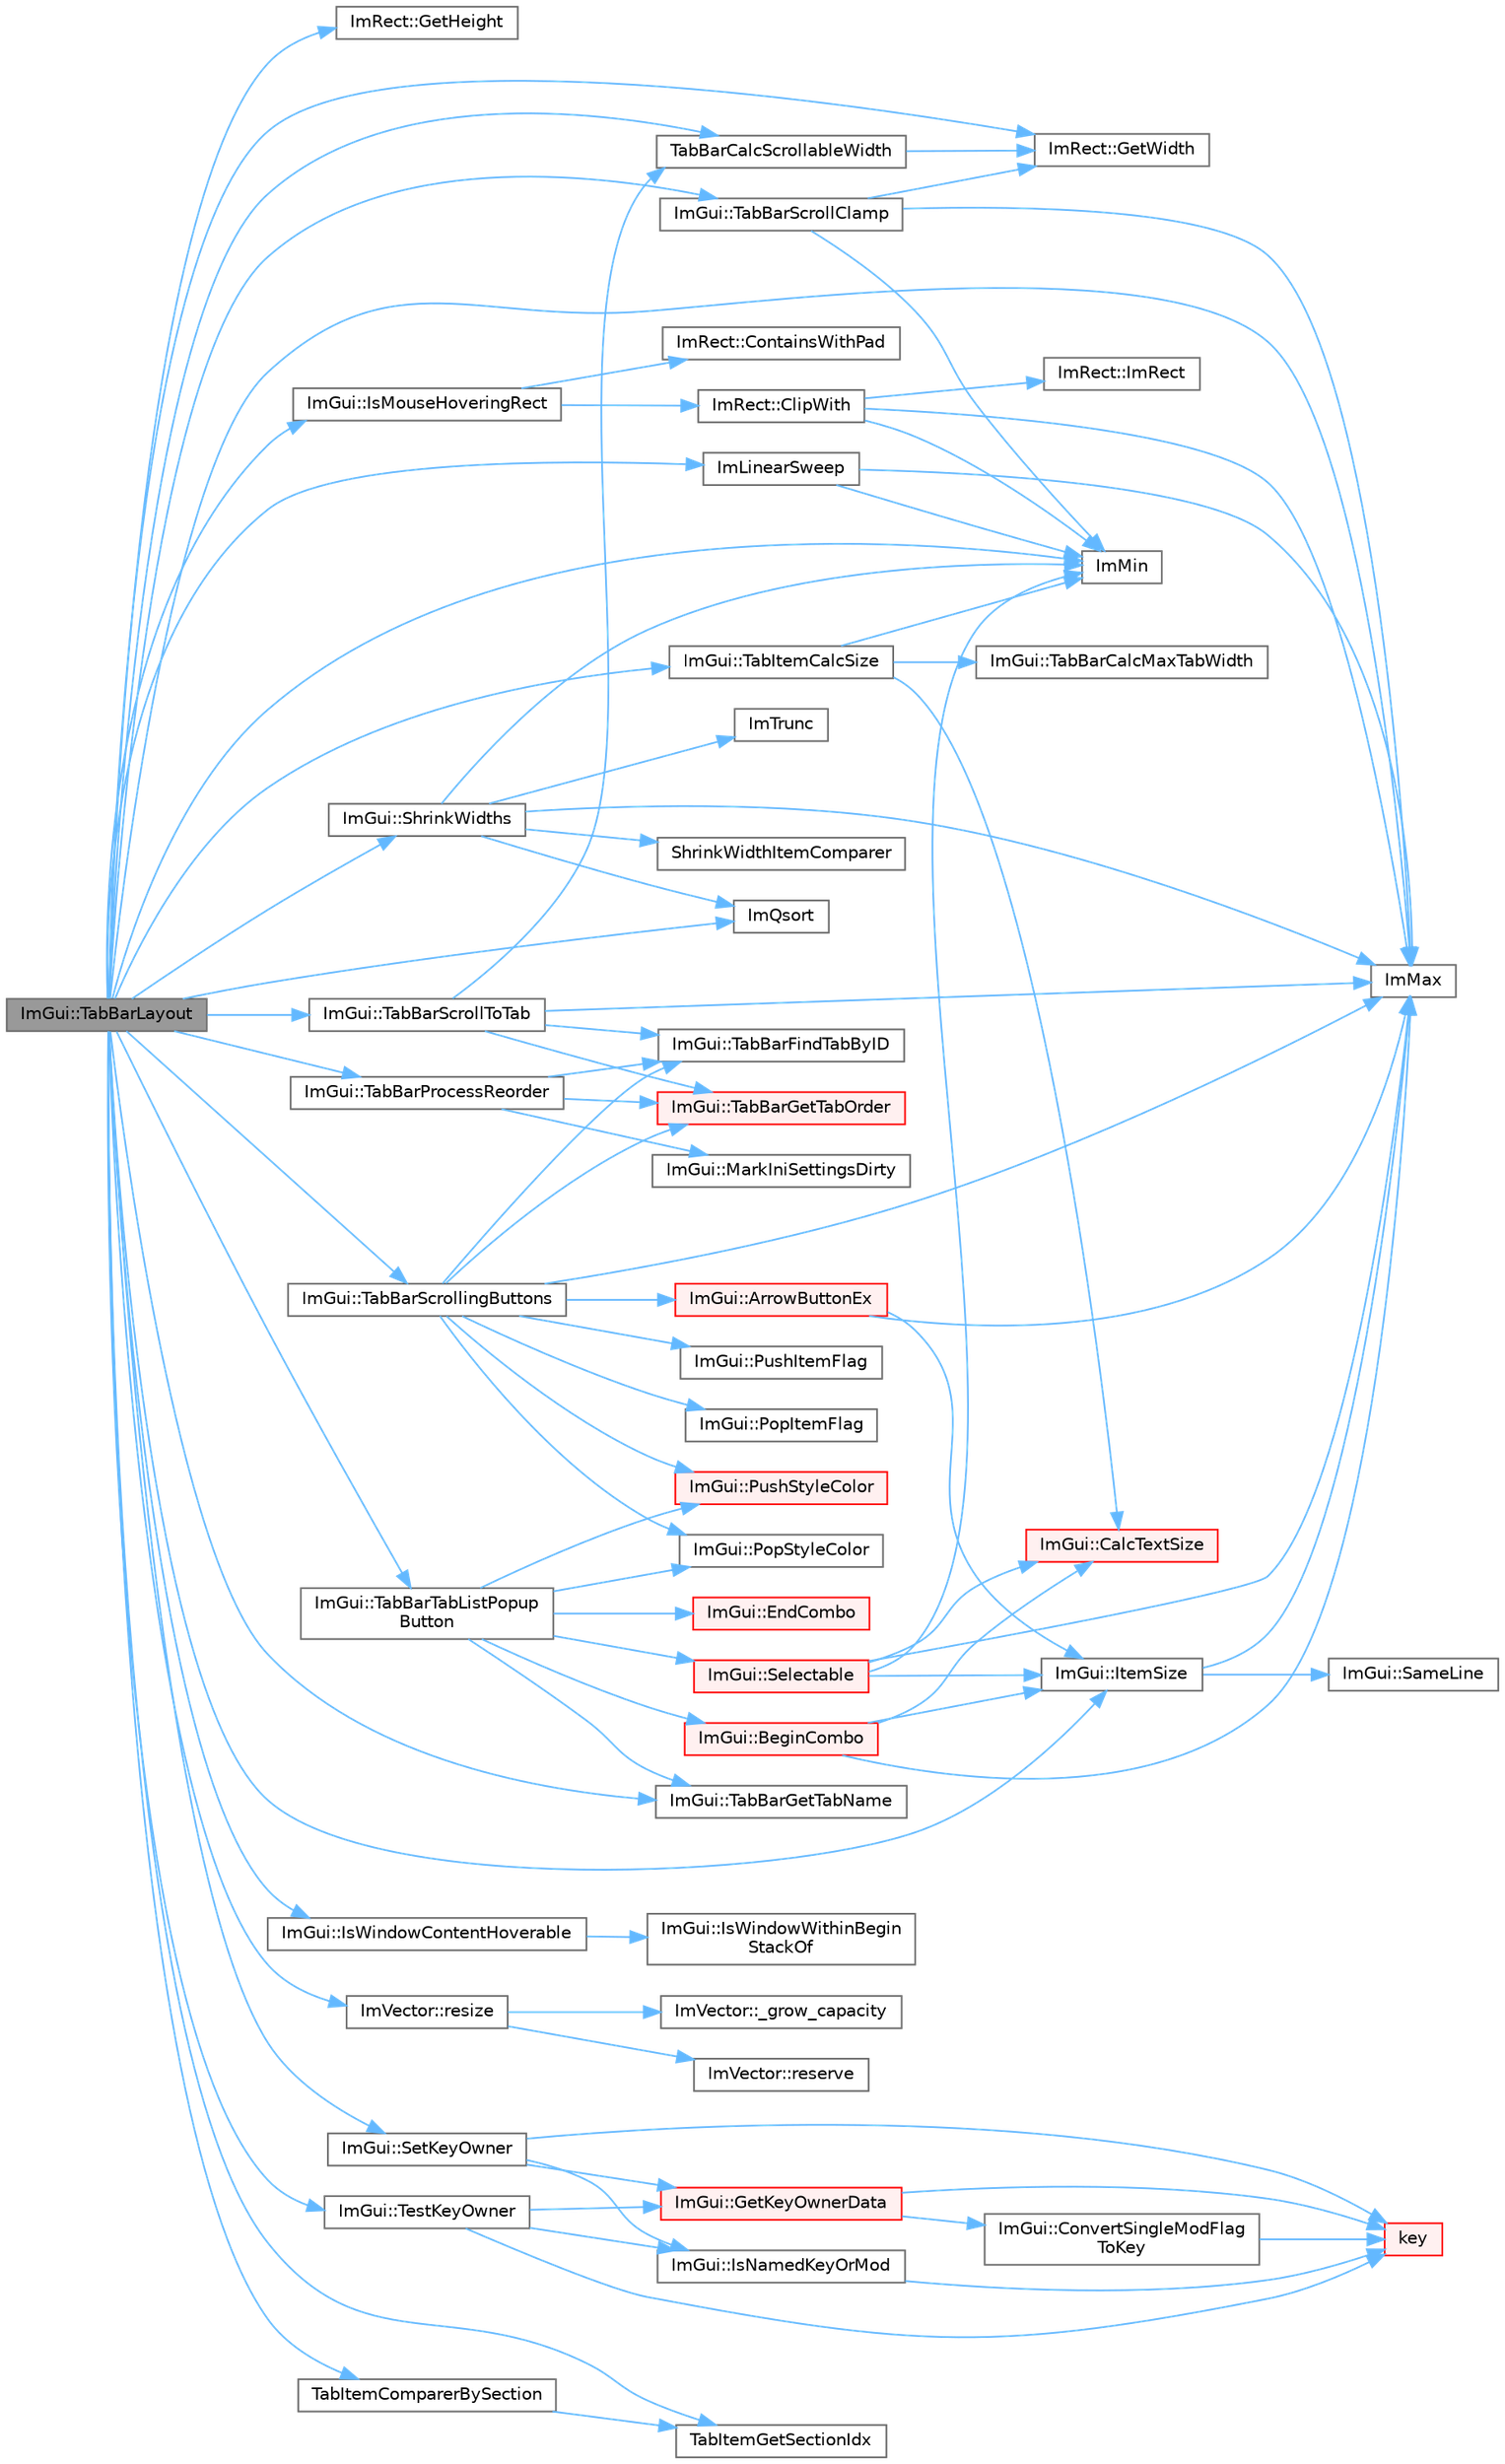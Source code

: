 digraph "ImGui::TabBarLayout"
{
 // LATEX_PDF_SIZE
  bgcolor="transparent";
  edge [fontname=Helvetica,fontsize=10,labelfontname=Helvetica,labelfontsize=10];
  node [fontname=Helvetica,fontsize=10,shape=box,height=0.2,width=0.4];
  rankdir="LR";
  Node1 [id="Node000001",label="ImGui::TabBarLayout",height=0.2,width=0.4,color="gray40", fillcolor="grey60", style="filled", fontcolor="black",tooltip=" "];
  Node1 -> Node2 [id="edge1_Node000001_Node000002",color="steelblue1",style="solid",tooltip=" "];
  Node2 [id="Node000002",label="ImRect::GetHeight",height=0.2,width=0.4,color="grey40", fillcolor="white", style="filled",URL="$struct_im_rect.html#a748d8ae9cb26508951ec6e2f2df0625b",tooltip=" "];
  Node1 -> Node3 [id="edge2_Node000001_Node000003",color="steelblue1",style="solid",tooltip=" "];
  Node3 [id="Node000003",label="ImRect::GetWidth",height=0.2,width=0.4,color="grey40", fillcolor="white", style="filled",URL="$struct_im_rect.html#afa75cb8491f20901c96166d17dcddac4",tooltip=" "];
  Node1 -> Node4 [id="edge3_Node000001_Node000004",color="steelblue1",style="solid",tooltip=" "];
  Node4 [id="Node000004",label="ImLinearSweep",height=0.2,width=0.4,color="grey40", fillcolor="white", style="filled",URL="$imgui__internal_8h.html#a1ed5011517f742671619a5dd17bc87f3",tooltip=" "];
  Node4 -> Node5 [id="edge4_Node000004_Node000005",color="steelblue1",style="solid",tooltip=" "];
  Node5 [id="Node000005",label="ImMax",height=0.2,width=0.4,color="grey40", fillcolor="white", style="filled",URL="$imgui__internal_8h.html#a7667efd95147d0422f140917c71a9226",tooltip=" "];
  Node4 -> Node6 [id="edge5_Node000004_Node000006",color="steelblue1",style="solid",tooltip=" "];
  Node6 [id="Node000006",label="ImMin",height=0.2,width=0.4,color="grey40", fillcolor="white", style="filled",URL="$imgui__internal_8h.html#a7f9d7828066a9d61b5630adcdf4655d3",tooltip=" "];
  Node1 -> Node5 [id="edge6_Node000001_Node000005",color="steelblue1",style="solid",tooltip=" "];
  Node1 -> Node6 [id="edge7_Node000001_Node000006",color="steelblue1",style="solid",tooltip=" "];
  Node1 -> Node7 [id="edge8_Node000001_Node000007",color="steelblue1",style="solid",tooltip=" "];
  Node7 [id="Node000007",label="ImQsort",height=0.2,width=0.4,color="grey40", fillcolor="white", style="filled",URL="$imgui__internal_8h.html#a75cd0ec18686a171e74b1726b5ddf893",tooltip=" "];
  Node1 -> Node8 [id="edge9_Node000001_Node000008",color="steelblue1",style="solid",tooltip=" "];
  Node8 [id="Node000008",label="ImGui::IsMouseHoveringRect",height=0.2,width=0.4,color="grey40", fillcolor="white", style="filled",URL="$namespace_im_gui.html#ae0b8ea0e06c457316d6aed6c5b2a1c25",tooltip=" "];
  Node8 -> Node9 [id="edge10_Node000008_Node000009",color="steelblue1",style="solid",tooltip=" "];
  Node9 [id="Node000009",label="ImRect::ClipWith",height=0.2,width=0.4,color="grey40", fillcolor="white", style="filled",URL="$struct_im_rect.html#ac02d5cf6ce0358aea9ed9df43d368f3f",tooltip=" "];
  Node9 -> Node5 [id="edge11_Node000009_Node000005",color="steelblue1",style="solid",tooltip=" "];
  Node9 -> Node6 [id="edge12_Node000009_Node000006",color="steelblue1",style="solid",tooltip=" "];
  Node9 -> Node10 [id="edge13_Node000009_Node000010",color="steelblue1",style="solid",tooltip=" "];
  Node10 [id="Node000010",label="ImRect::ImRect",height=0.2,width=0.4,color="grey40", fillcolor="white", style="filled",URL="$struct_im_rect.html#a1e9548c8a334dfd32eaf4d399aa740e9",tooltip=" "];
  Node8 -> Node11 [id="edge14_Node000008_Node000011",color="steelblue1",style="solid",tooltip=" "];
  Node11 [id="Node000011",label="ImRect::ContainsWithPad",height=0.2,width=0.4,color="grey40", fillcolor="white", style="filled",URL="$struct_im_rect.html#a8dbab244f4e5b786faa9684eb85110fc",tooltip=" "];
  Node1 -> Node12 [id="edge15_Node000001_Node000012",color="steelblue1",style="solid",tooltip=" "];
  Node12 [id="Node000012",label="ImGui::IsWindowContentHoverable",height=0.2,width=0.4,color="grey40", fillcolor="white", style="filled",URL="$namespace_im_gui.html#ab3095c274afa3c3d73e1d5cae190f469",tooltip=" "];
  Node12 -> Node13 [id="edge16_Node000012_Node000013",color="steelblue1",style="solid",tooltip=" "];
  Node13 [id="Node000013",label="ImGui::IsWindowWithinBegin\lStackOf",height=0.2,width=0.4,color="grey40", fillcolor="white", style="filled",URL="$namespace_im_gui.html#a48de6990762aa67d7da5c3264b92d44f",tooltip=" "];
  Node1 -> Node14 [id="edge17_Node000001_Node000014",color="steelblue1",style="solid",tooltip=" "];
  Node14 [id="Node000014",label="ImGui::ItemSize",height=0.2,width=0.4,color="grey40", fillcolor="white", style="filled",URL="$namespace_im_gui.html#a4b5818a652d943ea54e0cec9fb3943d7",tooltip=" "];
  Node14 -> Node5 [id="edge18_Node000014_Node000005",color="steelblue1",style="solid",tooltip=" "];
  Node14 -> Node15 [id="edge19_Node000014_Node000015",color="steelblue1",style="solid",tooltip=" "];
  Node15 [id="Node000015",label="ImGui::SameLine",height=0.2,width=0.4,color="grey40", fillcolor="white", style="filled",URL="$namespace_im_gui.html#addd433eb3aae59119e341e80db474f66",tooltip=" "];
  Node1 -> Node16 [id="edge20_Node000001_Node000016",color="steelblue1",style="solid",tooltip=" "];
  Node16 [id="Node000016",label="ImVector::resize",height=0.2,width=0.4,color="grey40", fillcolor="white", style="filled",URL="$struct_im_vector.html#ac371dd62e56ae486b1a5038cf07eee56",tooltip=" "];
  Node16 -> Node17 [id="edge21_Node000016_Node000017",color="steelblue1",style="solid",tooltip=" "];
  Node17 [id="Node000017",label="ImVector::_grow_capacity",height=0.2,width=0.4,color="grey40", fillcolor="white", style="filled",URL="$struct_im_vector.html#a3a097635d464b1b70dc7d59996a88b28",tooltip=" "];
  Node16 -> Node18 [id="edge22_Node000016_Node000018",color="steelblue1",style="solid",tooltip=" "];
  Node18 [id="Node000018",label="ImVector::reserve",height=0.2,width=0.4,color="grey40", fillcolor="white", style="filled",URL="$struct_im_vector.html#a0f14f5736c3372157856eebb67123b75",tooltip=" "];
  Node1 -> Node19 [id="edge23_Node000001_Node000019",color="steelblue1",style="solid",tooltip=" "];
  Node19 [id="Node000019",label="ImGui::SetKeyOwner",height=0.2,width=0.4,color="grey40", fillcolor="white", style="filled",URL="$namespace_im_gui.html#ac415798dd69ab045cda84dd14a52c3ea",tooltip=" "];
  Node19 -> Node20 [id="edge24_Node000019_Node000020",color="steelblue1",style="solid",tooltip=" "];
  Node20 [id="Node000020",label="ImGui::GetKeyOwnerData",height=0.2,width=0.4,color="red", fillcolor="#FFF0F0", style="filled",URL="$namespace_im_gui.html#a05ada04953ac91c563334fb0fe934e03",tooltip=" "];
  Node20 -> Node21 [id="edge25_Node000020_Node000021",color="steelblue1",style="solid",tooltip=" "];
  Node21 [id="Node000021",label="ImGui::ConvertSingleModFlag\lToKey",height=0.2,width=0.4,color="grey40", fillcolor="white", style="filled",URL="$namespace_im_gui.html#ad540a8f07e5834f77f76a84626cdc70e",tooltip=" "];
  Node21 -> Node22 [id="edge26_Node000021_Node000022",color="steelblue1",style="solid",tooltip=" "];
  Node22 [id="Node000022",label="key",height=0.2,width=0.4,color="red", fillcolor="#FFF0F0", style="filled",URL="$gears_8c.html#accd6b5b92b78666e36543412d4ac14cd",tooltip=" "];
  Node20 -> Node22 [id="edge27_Node000020_Node000022",color="steelblue1",style="solid",tooltip=" "];
  Node19 -> Node25 [id="edge28_Node000019_Node000025",color="steelblue1",style="solid",tooltip=" "];
  Node25 [id="Node000025",label="ImGui::IsNamedKeyOrMod",height=0.2,width=0.4,color="grey40", fillcolor="white", style="filled",URL="$namespace_im_gui.html#ad97807fb804a4d11866e5bca7d08d59c",tooltip=" "];
  Node25 -> Node22 [id="edge29_Node000025_Node000022",color="steelblue1",style="solid",tooltip=" "];
  Node19 -> Node22 [id="edge30_Node000019_Node000022",color="steelblue1",style="solid",tooltip=" "];
  Node1 -> Node26 [id="edge31_Node000001_Node000026",color="steelblue1",style="solid",tooltip=" "];
  Node26 [id="Node000026",label="ImGui::ShrinkWidths",height=0.2,width=0.4,color="grey40", fillcolor="white", style="filled",URL="$namespace_im_gui.html#acb224619be75abaf226282bbdf40f92f",tooltip=" "];
  Node26 -> Node5 [id="edge32_Node000026_Node000005",color="steelblue1",style="solid",tooltip=" "];
  Node26 -> Node6 [id="edge33_Node000026_Node000006",color="steelblue1",style="solid",tooltip=" "];
  Node26 -> Node7 [id="edge34_Node000026_Node000007",color="steelblue1",style="solid",tooltip=" "];
  Node26 -> Node27 [id="edge35_Node000026_Node000027",color="steelblue1",style="solid",tooltip=" "];
  Node27 [id="Node000027",label="ImTrunc",height=0.2,width=0.4,color="grey40", fillcolor="white", style="filled",URL="$imgui__internal_8h.html#a34870cae27ccd450c17ec3d3910b2da4",tooltip=" "];
  Node26 -> Node28 [id="edge36_Node000026_Node000028",color="steelblue1",style="solid",tooltip=" "];
  Node28 [id="Node000028",label="ShrinkWidthItemComparer",height=0.2,width=0.4,color="grey40", fillcolor="white", style="filled",URL="$imgui__widgets_8cpp.html#a56b30ec768c46c2abdd27ae66073c3e8",tooltip=" "];
  Node1 -> Node29 [id="edge37_Node000001_Node000029",color="steelblue1",style="solid",tooltip=" "];
  Node29 [id="Node000029",label="TabBarCalcScrollableWidth",height=0.2,width=0.4,color="grey40", fillcolor="white", style="filled",URL="$imgui__widgets_8cpp.html#a37d97a872107a822af8f40f9be7876b3",tooltip=" "];
  Node29 -> Node3 [id="edge38_Node000029_Node000003",color="steelblue1",style="solid",tooltip=" "];
  Node1 -> Node30 [id="edge39_Node000001_Node000030",color="steelblue1",style="solid",tooltip=" "];
  Node30 [id="Node000030",label="ImGui::TabBarGetTabName",height=0.2,width=0.4,color="grey40", fillcolor="white", style="filled",URL="$namespace_im_gui.html#a5ad2340bc5e4f8b0f8a77e8dc5621531",tooltip=" "];
  Node1 -> Node31 [id="edge40_Node000001_Node000031",color="steelblue1",style="solid",tooltip=" "];
  Node31 [id="Node000031",label="ImGui::TabBarProcessReorder",height=0.2,width=0.4,color="grey40", fillcolor="white", style="filled",URL="$namespace_im_gui.html#aabf7c33f50ff3dc01b14fb19578252ee",tooltip=" "];
  Node31 -> Node32 [id="edge41_Node000031_Node000032",color="steelblue1",style="solid",tooltip=" "];
  Node32 [id="Node000032",label="ImGui::MarkIniSettingsDirty",height=0.2,width=0.4,color="grey40", fillcolor="white", style="filled",URL="$namespace_im_gui.html#aee9b660c1d6786c00fc47c71c66eb1eb",tooltip=" "];
  Node31 -> Node33 [id="edge42_Node000031_Node000033",color="steelblue1",style="solid",tooltip=" "];
  Node33 [id="Node000033",label="ImGui::TabBarFindTabByID",height=0.2,width=0.4,color="grey40", fillcolor="white", style="filled",URL="$namespace_im_gui.html#a892525a74a6206eabbeb851071b3119a",tooltip=" "];
  Node31 -> Node34 [id="edge43_Node000031_Node000034",color="steelblue1",style="solid",tooltip=" "];
  Node34 [id="Node000034",label="ImGui::TabBarGetTabOrder",height=0.2,width=0.4,color="red", fillcolor="#FFF0F0", style="filled",URL="$namespace_im_gui.html#ab09f008d445dd058ed21cf46041ce9bd",tooltip=" "];
  Node1 -> Node36 [id="edge44_Node000001_Node000036",color="steelblue1",style="solid",tooltip=" "];
  Node36 [id="Node000036",label="ImGui::TabBarScrollClamp",height=0.2,width=0.4,color="grey40", fillcolor="white", style="filled",URL="$namespace_im_gui.html#a7f69850603cb7785873276bdad96cd14",tooltip=" "];
  Node36 -> Node3 [id="edge45_Node000036_Node000003",color="steelblue1",style="solid",tooltip=" "];
  Node36 -> Node5 [id="edge46_Node000036_Node000005",color="steelblue1",style="solid",tooltip=" "];
  Node36 -> Node6 [id="edge47_Node000036_Node000006",color="steelblue1",style="solid",tooltip=" "];
  Node1 -> Node37 [id="edge48_Node000001_Node000037",color="steelblue1",style="solid",tooltip=" "];
  Node37 [id="Node000037",label="ImGui::TabBarScrollingButtons",height=0.2,width=0.4,color="grey40", fillcolor="white", style="filled",URL="$namespace_im_gui.html#a5d0ac25abe189c752495f2f26afea2e6",tooltip=" "];
  Node37 -> Node38 [id="edge49_Node000037_Node000038",color="steelblue1",style="solid",tooltip=" "];
  Node38 [id="Node000038",label="ImGui::ArrowButtonEx",height=0.2,width=0.4,color="red", fillcolor="#FFF0F0", style="filled",URL="$namespace_im_gui.html#ab05ee8e53f29fbb84942a494f2ac3292",tooltip=" "];
  Node38 -> Node5 [id="edge50_Node000038_Node000005",color="steelblue1",style="solid",tooltip=" "];
  Node38 -> Node14 [id="edge51_Node000038_Node000014",color="steelblue1",style="solid",tooltip=" "];
  Node37 -> Node5 [id="edge52_Node000037_Node000005",color="steelblue1",style="solid",tooltip=" "];
  Node37 -> Node106 [id="edge53_Node000037_Node000106",color="steelblue1",style="solid",tooltip=" "];
  Node106 [id="Node000106",label="ImGui::PopItemFlag",height=0.2,width=0.4,color="grey40", fillcolor="white", style="filled",URL="$namespace_im_gui.html#aa93281155e1dd23715dbd384e91edc6b",tooltip=" "];
  Node37 -> Node107 [id="edge54_Node000037_Node000107",color="steelblue1",style="solid",tooltip=" "];
  Node107 [id="Node000107",label="ImGui::PopStyleColor",height=0.2,width=0.4,color="grey40", fillcolor="white", style="filled",URL="$namespace_im_gui.html#a9795f730b4043a98b6254738d86efcdc",tooltip=" "];
  Node37 -> Node108 [id="edge55_Node000037_Node000108",color="steelblue1",style="solid",tooltip=" "];
  Node108 [id="Node000108",label="ImGui::PushItemFlag",height=0.2,width=0.4,color="grey40", fillcolor="white", style="filled",URL="$namespace_im_gui.html#ac7301f6378333f6d17f47823eed9e00a",tooltip=" "];
  Node37 -> Node109 [id="edge56_Node000037_Node000109",color="steelblue1",style="solid",tooltip=" "];
  Node109 [id="Node000109",label="ImGui::PushStyleColor",height=0.2,width=0.4,color="red", fillcolor="#FFF0F0", style="filled",URL="$namespace_im_gui.html#a77ee84afb636e05eb4b2d6eeddcc2aa8",tooltip=" "];
  Node37 -> Node33 [id="edge57_Node000037_Node000033",color="steelblue1",style="solid",tooltip=" "];
  Node37 -> Node34 [id="edge58_Node000037_Node000034",color="steelblue1",style="solid",tooltip=" "];
  Node1 -> Node111 [id="edge59_Node000001_Node000111",color="steelblue1",style="solid",tooltip=" "];
  Node111 [id="Node000111",label="ImGui::TabBarScrollToTab",height=0.2,width=0.4,color="grey40", fillcolor="white", style="filled",URL="$namespace_im_gui.html#abd8e7f1403290d19682ca957f0bded44",tooltip=" "];
  Node111 -> Node5 [id="edge60_Node000111_Node000005",color="steelblue1",style="solid",tooltip=" "];
  Node111 -> Node29 [id="edge61_Node000111_Node000029",color="steelblue1",style="solid",tooltip=" "];
  Node111 -> Node33 [id="edge62_Node000111_Node000033",color="steelblue1",style="solid",tooltip=" "];
  Node111 -> Node34 [id="edge63_Node000111_Node000034",color="steelblue1",style="solid",tooltip=" "];
  Node1 -> Node112 [id="edge64_Node000001_Node000112",color="steelblue1",style="solid",tooltip=" "];
  Node112 [id="Node000112",label="ImGui::TabBarTabListPopup\lButton",height=0.2,width=0.4,color="grey40", fillcolor="white", style="filled",URL="$namespace_im_gui.html#a46e34a2960eb4aa9fb9afb9bfb5ec96b",tooltip=" "];
  Node112 -> Node113 [id="edge65_Node000112_Node000113",color="steelblue1",style="solid",tooltip=" "];
  Node113 [id="Node000113",label="ImGui::BeginCombo",height=0.2,width=0.4,color="red", fillcolor="#FFF0F0", style="filled",URL="$namespace_im_gui.html#aa895095bdc7a2907375c555e245575ea",tooltip=" "];
  Node113 -> Node84 [id="edge66_Node000113_Node000084",color="steelblue1",style="solid",tooltip=" "];
  Node84 [id="Node000084",label="ImGui::CalcTextSize",height=0.2,width=0.4,color="red", fillcolor="#FFF0F0", style="filled",URL="$namespace_im_gui.html#a848b9db6cc4a186751c0ecebcaadc33b",tooltip=" "];
  Node113 -> Node5 [id="edge67_Node000113_Node000005",color="steelblue1",style="solid",tooltip=" "];
  Node113 -> Node14 [id="edge68_Node000113_Node000014",color="steelblue1",style="solid",tooltip=" "];
  Node112 -> Node511 [id="edge69_Node000112_Node000511",color="steelblue1",style="solid",tooltip=" "];
  Node511 [id="Node000511",label="ImGui::EndCombo",height=0.2,width=0.4,color="red", fillcolor="#FFF0F0", style="filled",URL="$namespace_im_gui.html#a63434692d7de278875c7ea0143fbe6e4",tooltip=" "];
  Node112 -> Node107 [id="edge70_Node000112_Node000107",color="steelblue1",style="solid",tooltip=" "];
  Node112 -> Node109 [id="edge71_Node000112_Node000109",color="steelblue1",style="solid",tooltip=" "];
  Node112 -> Node298 [id="edge72_Node000112_Node000298",color="steelblue1",style="solid",tooltip=" "];
  Node298 [id="Node000298",label="ImGui::Selectable",height=0.2,width=0.4,color="red", fillcolor="#FFF0F0", style="filled",URL="$namespace_im_gui.html#af98575238bda183a523df19fb447af60",tooltip=" "];
  Node298 -> Node84 [id="edge73_Node000298_Node000084",color="steelblue1",style="solid",tooltip=" "];
  Node298 -> Node5 [id="edge74_Node000298_Node000005",color="steelblue1",style="solid",tooltip=" "];
  Node298 -> Node6 [id="edge75_Node000298_Node000006",color="steelblue1",style="solid",tooltip=" "];
  Node298 -> Node14 [id="edge76_Node000298_Node000014",color="steelblue1",style="solid",tooltip=" "];
  Node112 -> Node30 [id="edge77_Node000112_Node000030",color="steelblue1",style="solid",tooltip=" "];
  Node1 -> Node367 [id="edge78_Node000001_Node000367",color="steelblue1",style="solid",tooltip=" "];
  Node367 [id="Node000367",label="ImGui::TabItemCalcSize",height=0.2,width=0.4,color="grey40", fillcolor="white", style="filled",URL="$namespace_im_gui.html#aa6e4bacb44f42ff99c11420d099b1dc2",tooltip=" "];
  Node367 -> Node84 [id="edge79_Node000367_Node000084",color="steelblue1",style="solid",tooltip=" "];
  Node367 -> Node6 [id="edge80_Node000367_Node000006",color="steelblue1",style="solid",tooltip=" "];
  Node367 -> Node368 [id="edge81_Node000367_Node000368",color="steelblue1",style="solid",tooltip=" "];
  Node368 [id="Node000368",label="ImGui::TabBarCalcMaxTabWidth",height=0.2,width=0.4,color="grey40", fillcolor="white", style="filled",URL="$namespace_im_gui.html#a3dcda0a629504f551a02eb7d5c781b48",tooltip=" "];
  Node1 -> Node512 [id="edge82_Node000001_Node000512",color="steelblue1",style="solid",tooltip=" "];
  Node512 [id="Node000512",label="TabItemComparerBySection",height=0.2,width=0.4,color="grey40", fillcolor="white", style="filled",URL="$imgui__widgets_8cpp.html#a3a68672a788f293779faf265ff2c33a1",tooltip=" "];
  Node512 -> Node513 [id="edge83_Node000512_Node000513",color="steelblue1",style="solid",tooltip=" "];
  Node513 [id="Node000513",label="TabItemGetSectionIdx",height=0.2,width=0.4,color="grey40", fillcolor="white", style="filled",URL="$imgui__widgets_8cpp.html#a829f5b0bbeb65cdaada6dfc25c6d3770",tooltip=" "];
  Node1 -> Node513 [id="edge84_Node000001_Node000513",color="steelblue1",style="solid",tooltip=" "];
  Node1 -> Node226 [id="edge85_Node000001_Node000226",color="steelblue1",style="solid",tooltip=" "];
  Node226 [id="Node000226",label="ImGui::TestKeyOwner",height=0.2,width=0.4,color="grey40", fillcolor="white", style="filled",URL="$namespace_im_gui.html#ad12c5be2f1c691e4e6656524248824fb",tooltip=" "];
  Node226 -> Node20 [id="edge86_Node000226_Node000020",color="steelblue1",style="solid",tooltip=" "];
  Node226 -> Node25 [id="edge87_Node000226_Node000025",color="steelblue1",style="solid",tooltip=" "];
  Node226 -> Node22 [id="edge88_Node000226_Node000022",color="steelblue1",style="solid",tooltip=" "];
}
